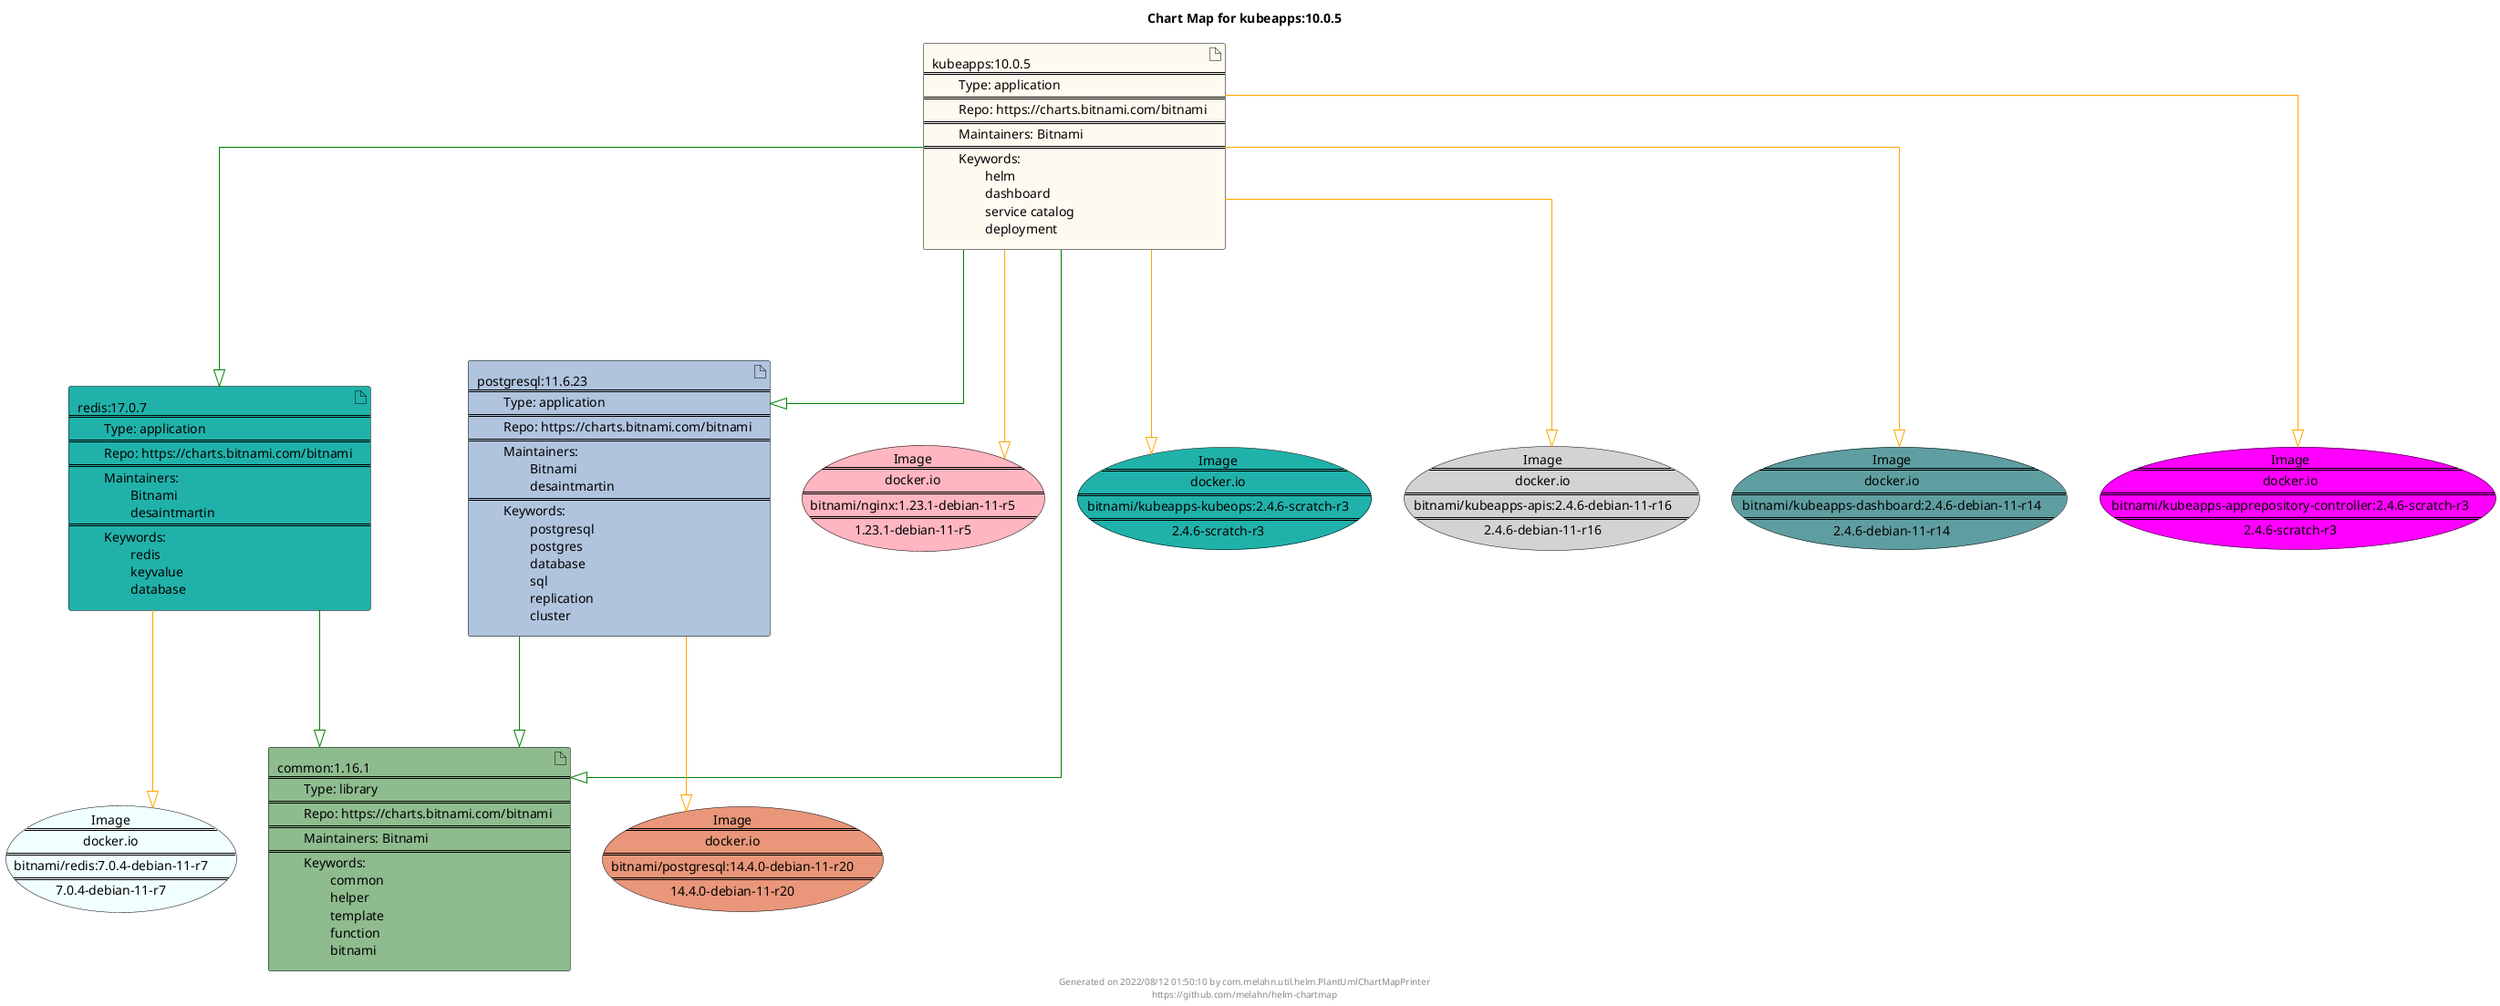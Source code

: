 @startuml
skinparam linetype ortho
skinparam backgroundColor white
skinparam usecaseBorderColor black
skinparam usecaseArrowColor LightSlateGray
skinparam artifactBorderColor black
skinparam artifactArrowColor LightSlateGray

title Chart Map for kubeapps:10.0.5

'There are 4 referenced Helm Charts
artifact "common:1.16.1\n====\n\tType: library\n====\n\tRepo: https://charts.bitnami.com/bitnami\n====\n\tMaintainers: Bitnami\n====\n\tKeywords: \n\t\tcommon\n\t\thelper\n\t\ttemplate\n\t\tfunction\n\t\tbitnami" as common_1_16_1 #DarkSeaGreen
artifact "redis:17.0.7\n====\n\tType: application\n====\n\tRepo: https://charts.bitnami.com/bitnami\n====\n\tMaintainers: \n\t\tBitnami\n\t\tdesaintmartin\n====\n\tKeywords: \n\t\tredis\n\t\tkeyvalue\n\t\tdatabase" as redis_17_0_7 #LightSeaGreen
artifact "postgresql:11.6.23\n====\n\tType: application\n====\n\tRepo: https://charts.bitnami.com/bitnami\n====\n\tMaintainers: \n\t\tBitnami\n\t\tdesaintmartin\n====\n\tKeywords: \n\t\tpostgresql\n\t\tpostgres\n\t\tdatabase\n\t\tsql\n\t\treplication\n\t\tcluster" as postgresql_11_6_23 #LightSteelBlue
artifact "kubeapps:10.0.5\n====\n\tType: application\n====\n\tRepo: https://charts.bitnami.com/bitnami\n====\n\tMaintainers: Bitnami\n====\n\tKeywords: \n\t\thelm\n\t\tdashboard\n\t\tservice catalog\n\t\tdeployment" as kubeapps_10_0_5 #FloralWhite

'There are 7 referenced Docker Images
usecase "Image\n====\ndocker.io\n====\nbitnami/nginx:1.23.1-debian-11-r5\n====\n1.23.1-debian-11-r5" as docker_io_bitnami_nginx_1_23_1_debian_11_r5 #LightPink
usecase "Image\n====\ndocker.io\n====\nbitnami/kubeapps-kubeops:2.4.6-scratch-r3\n====\n2.4.6-scratch-r3" as docker_io_bitnami_kubeapps_kubeops_2_4_6_scratch_r3 #LightSeaGreen
usecase "Image\n====\ndocker.io\n====\nbitnami/postgresql:14.4.0-debian-11-r20\n====\n14.4.0-debian-11-r20" as docker_io_bitnami_postgresql_14_4_0_debian_11_r20 #DarkSalmon
usecase "Image\n====\ndocker.io\n====\nbitnami/redis:7.0.4-debian-11-r7\n====\n7.0.4-debian-11-r7" as docker_io_bitnami_redis_7_0_4_debian_11_r7 #Azure
usecase "Image\n====\ndocker.io\n====\nbitnami/kubeapps-apis:2.4.6-debian-11-r16\n====\n2.4.6-debian-11-r16" as docker_io_bitnami_kubeapps_apis_2_4_6_debian_11_r16 #LightGrey
usecase "Image\n====\ndocker.io\n====\nbitnami/kubeapps-dashboard:2.4.6-debian-11-r14\n====\n2.4.6-debian-11-r14" as docker_io_bitnami_kubeapps_dashboard_2_4_6_debian_11_r14 #CadetBlue
usecase "Image\n====\ndocker.io\n====\nbitnami/kubeapps-apprepository-controller:2.4.6-scratch-r3\n====\n2.4.6-scratch-r3" as docker_io_bitnami_kubeapps_apprepository_controller_2_4_6_scratch_r3 #Fuchsia

'Chart Dependencies
kubeapps_10_0_5--[#green]-|>postgresql_11_6_23
postgresql_11_6_23--[#green]-|>common_1_16_1
kubeapps_10_0_5--[#green]-|>common_1_16_1
kubeapps_10_0_5--[#green]-|>redis_17_0_7
redis_17_0_7--[#green]-|>common_1_16_1
redis_17_0_7--[#orange]-|>docker_io_bitnami_redis_7_0_4_debian_11_r7
postgresql_11_6_23--[#orange]-|>docker_io_bitnami_postgresql_14_4_0_debian_11_r20
kubeapps_10_0_5--[#orange]-|>docker_io_bitnami_kubeapps_apprepository_controller_2_4_6_scratch_r3
kubeapps_10_0_5--[#orange]-|>docker_io_bitnami_nginx_1_23_1_debian_11_r5
kubeapps_10_0_5--[#orange]-|>docker_io_bitnami_kubeapps_apis_2_4_6_debian_11_r16
kubeapps_10_0_5--[#orange]-|>docker_io_bitnami_kubeapps_kubeops_2_4_6_scratch_r3
kubeapps_10_0_5--[#orange]-|>docker_io_bitnami_kubeapps_dashboard_2_4_6_debian_11_r14

center footer Generated on 2022/08/12 01:50:10 by com.melahn.util.helm.PlantUmlChartMapPrinter\nhttps://github.com/melahn/helm-chartmap
@enduml
